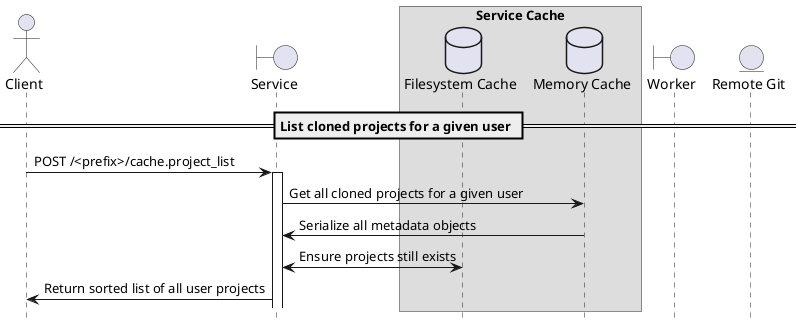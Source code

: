     @startuml
    hide footbox
    skinparam shadowing false

    actor Client
    boundary Service
    box "Service Cache"
        database "Filesystem Cache" as Filesystem
        database "Memory Cache" as Cache
    end box
    boundary Worker
    entity "Remote Git" as Git

    == List cloned projects for a given user ==
    Client->Service: POST /<prefix>/cache.project_list
    activate Service
    Service->Cache: Get all cloned projects for a given user
    Cache->Service: Serialize all metadata objects
    Service<->Filesystem: Ensure projects still exists
    Service->Client: Return sorted list of all user projects

    @enduml
